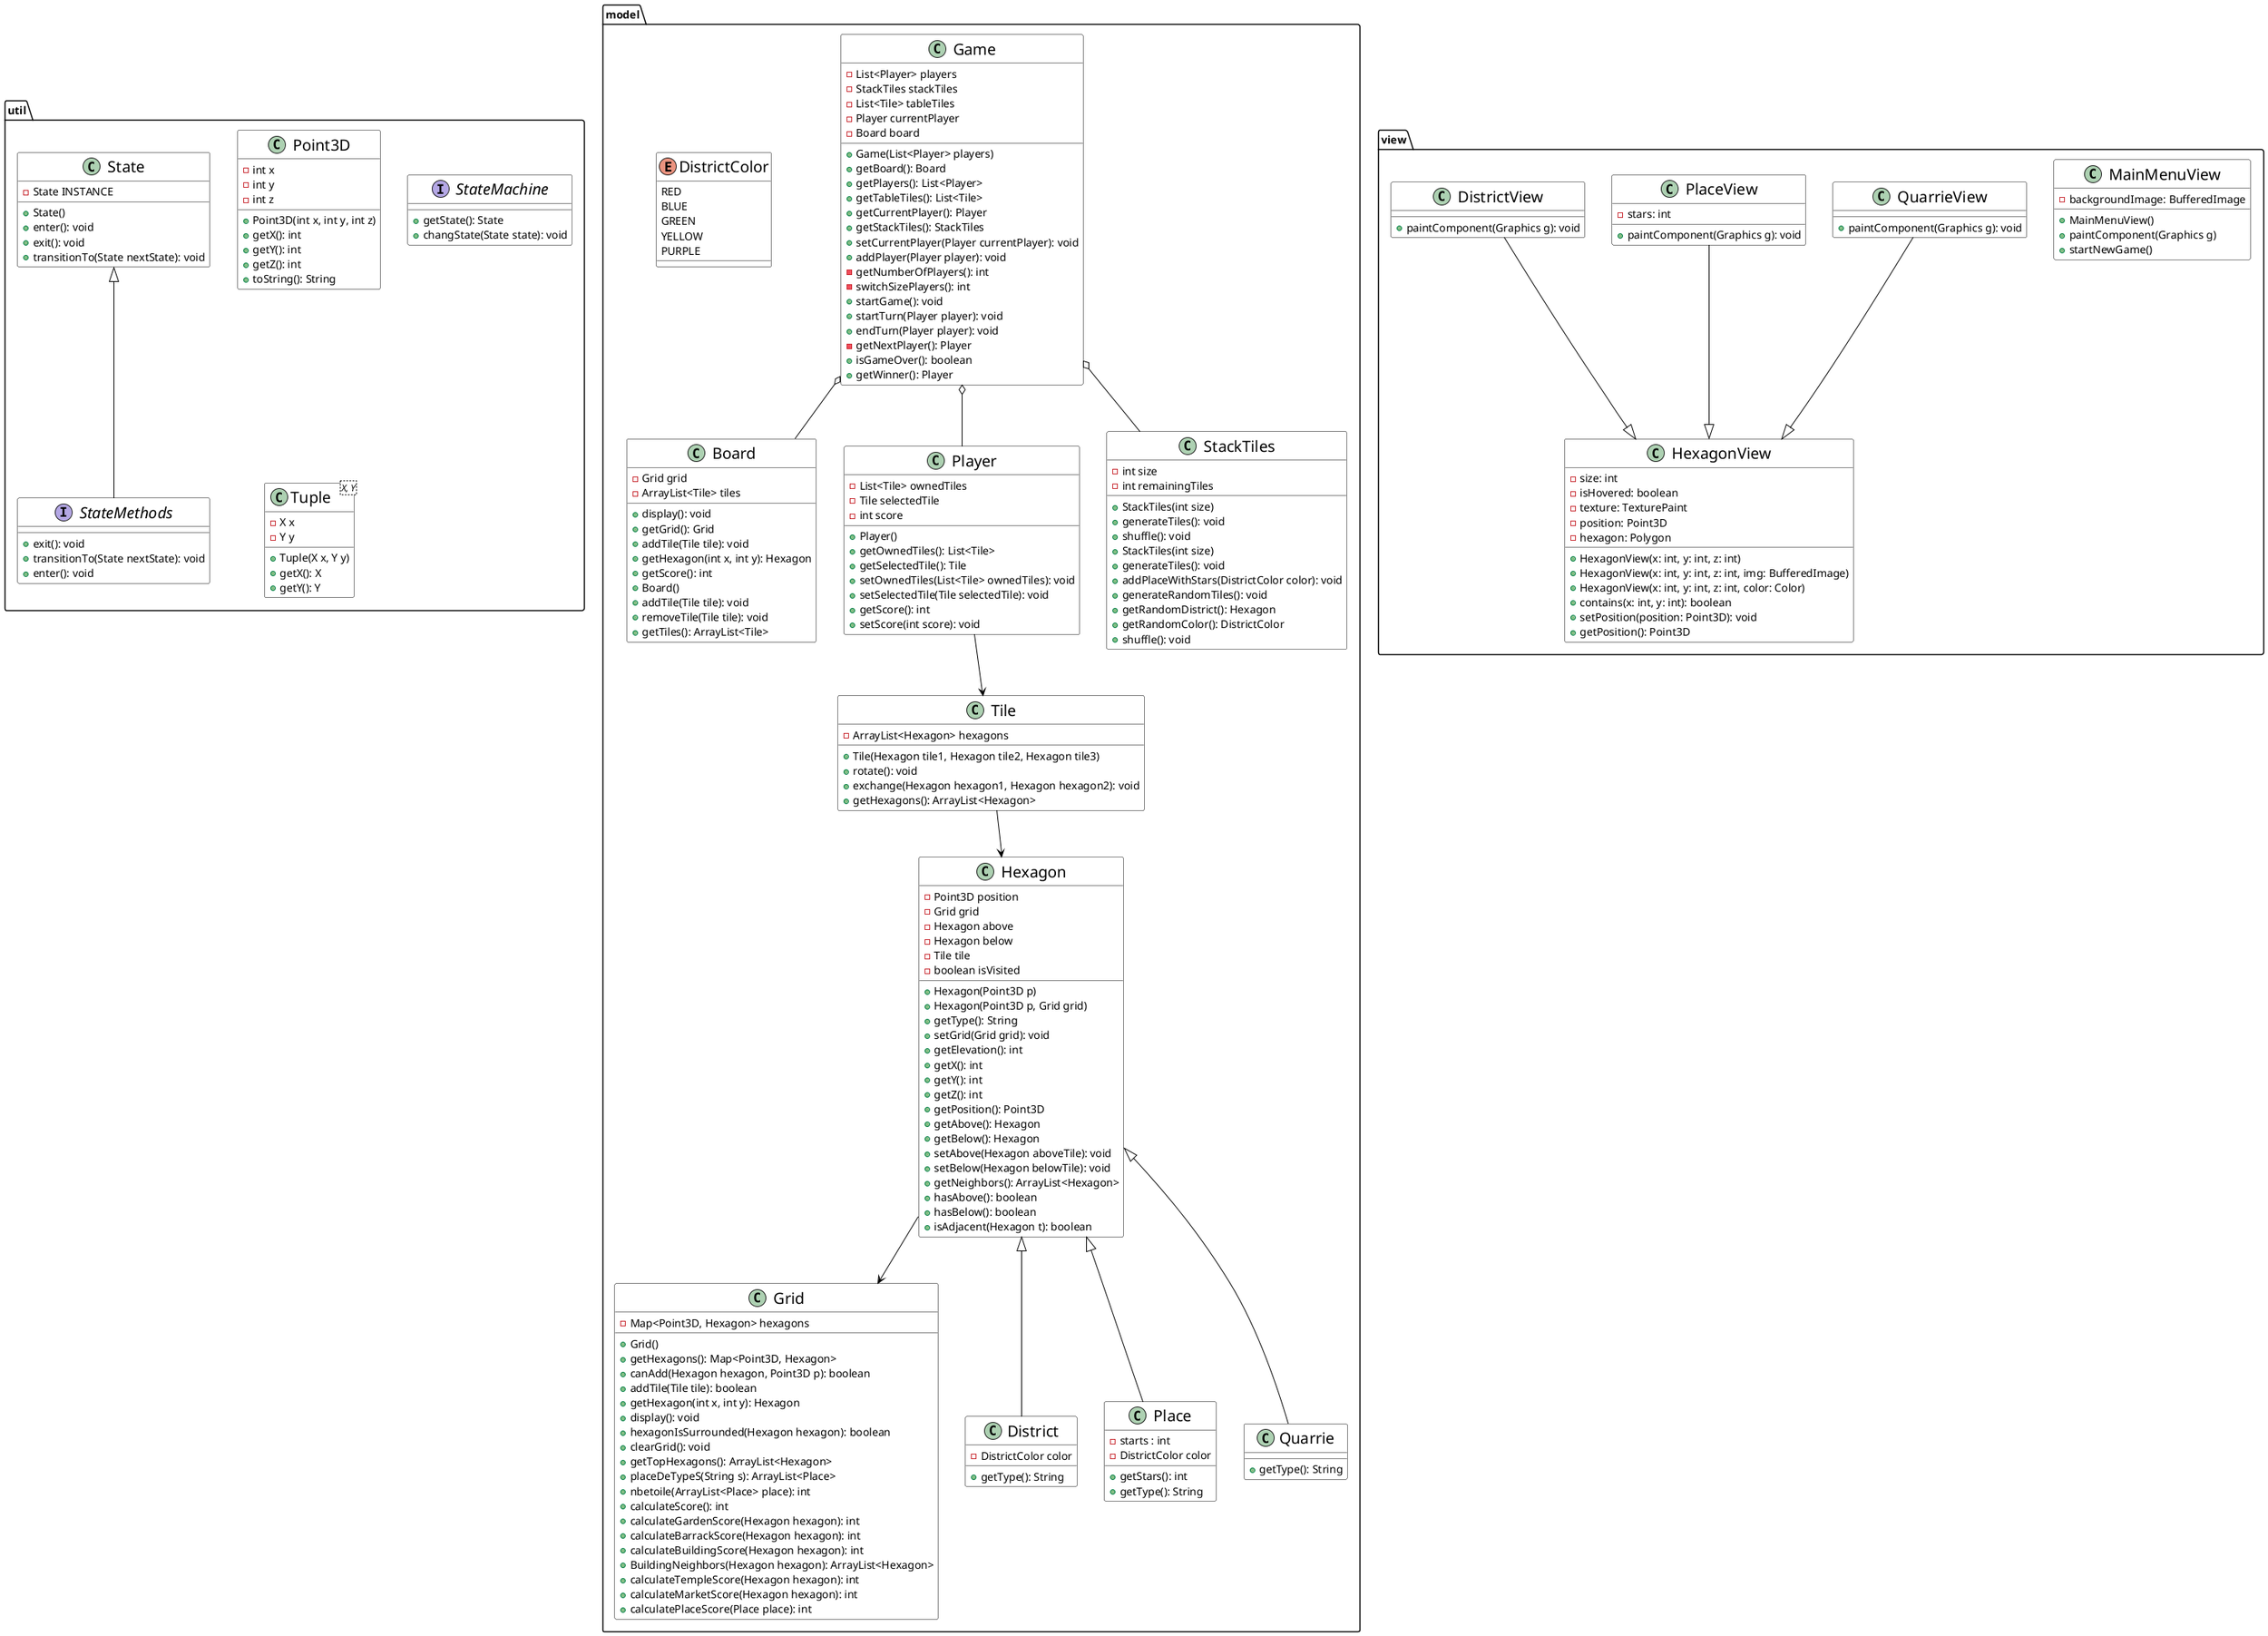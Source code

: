 @startuml

!define TILE_SIZE 28
!define BORDER_SIZE 1

skinparam class {
    BackgroundColor Bla
    BorderColor Black
    ArrowColor Black
    FontName Arial
    FontSize 20
}

skinparam stereotypeCBackgroundColor LightGray
skinparam stereotypeCBorderColor Black

package model {

    class Board {
        - Grid grid
        + display(): void
        + getGrid(): Grid
        + addTile(Tile tile): void
        + getHexagon(int x, int y): Hexagon
        + getScore(): int
    }

    class Game {
        - List<Player> players
        - StackTiles stackTiles
        - List<Tile> tableTiles
        - Player currentPlayer
        - Board board
        + Game(List<Player> players)
        + getBoard(): Board
        + getPlayers(): List<Player>
        + getTableTiles(): List<Tile>
        + getCurrentPlayer(): Player
        + getStackTiles(): StackTiles
        + setCurrentPlayer(Player currentPlayer): void
        + addPlayer(Player player): void
        - getNumberOfPlayers(): int
        - switchSizePlayers(): int
        + startGame(): void
        + startTurn(Player player): void
        + endTurn(Player player): void
        - getNextPlayer(): Player
        + isGameOver(): boolean
        + getWinner(): Player
    }

    class Player {
        - List<Tile> ownedTiles
        - Tile selectedTile
        - int score
        + Player()
        + getOwnedTiles(): List<Tile>
        + getSelectedTile(): Tile
        + setOwnedTiles(List<Tile> ownedTiles): void
        + setSelectedTile(Tile selectedTile): void
        + getScore(): int
        + setScore(int score): void
    }

    class Tile {
        - ArrayList<Hexagon> hexagons
        + Tile(Hexagon tile1, Hexagon tile2, Hexagon tile3)
        + rotate(): void
        + exchange(Hexagon hexagon1, Hexagon hexagon2): void
        + getHexagons(): ArrayList<Hexagon>
    }

    class Hexagon {
        - Point3D position
        - Grid grid
        - Hexagon above
        - Hexagon below
        - Tile tile
        - boolean isVisited
        + Hexagon(Point3D p)
        + Hexagon(Point3D p, Grid grid)
        + getType(): String
        + setGrid(Grid grid): void
        + getElevation(): int
        + getX(): int
        + getY(): int
        + getZ(): int
        + getPosition(): Point3D
        + getAbove(): Hexagon
        + getBelow(): Hexagon
        + setAbove(Hexagon aboveTile): void
        + setBelow(Hexagon belowTile): void
        + getNeighbors(): ArrayList<Hexagon>
        + hasAbove(): boolean
        + hasBelow(): boolean
        + isAdjacent(Hexagon t): boolean
    }

    class StackTiles {
        - int size
        + StackTiles(int size)
        + generateTiles(): void
        + shuffle(): void
    }

    class Board {
        + Board()
        - ArrayList<Tile> tiles
        + addTile(Tile tile): void
        + removeTile(Tile tile): void
        + getTiles(): ArrayList<Tile>
    }

    class Grid {
            - Map<Point3D, Hexagon> hexagons
            + Grid()
            + getHexagons(): Map<Point3D, Hexagon>
            + canAdd(Hexagon hexagon, Point3D p): boolean
            + addTile(Tile tile): boolean
            + getHexagon(int x, int y): Hexagon
            + display(): void
            + hexagonIsSurrounded(Hexagon hexagon): boolean
            + clearGrid(): void
            + getTopHexagons(): ArrayList<Hexagon>
            + placeDeTypeS(String s): ArrayList<Place>
            + nbetoile(ArrayList<Place> place): int
            + calculateScore(): int
            + calculateGardenScore(Hexagon hexagon): int
            + calculateBarrackScore(Hexagon hexagon): int
            + calculateBuildingScore(Hexagon hexagon): int
            + BuildingNeighbors(Hexagon hexagon): ArrayList<Hexagon>
            + calculateTempleScore(Hexagon hexagon): int
            + calculateMarketScore(Hexagon hexagon): int
            + calculatePlaceScore(Place place): int
    }

    enum DistrictColor {
        RED
        BLUE
        GREEN
        YELLOW
        PURPLE
    }

    class District {
        - DistrictColor color
        + getType(): String
    }

    class Place {
        - starts : int
        - DistrictColor color
        + getStars(): int
        + getType(): String
    }

    class Quarrie {
        + getType(): String
    }

    class StackTiles {
        - int remainingTiles
        + StackTiles(int size)
        + generateTiles(): void
        + addPlaceWithStars(DistrictColor color): void
        + generateRandomTiles(): void
        + getRandomDistrict(): Hexagon
        + getRandomColor(): DistrictColor
        + shuffle(): void
    }

    Hexagon <|-- District
    Hexagon <|-- Place
    Hexagon <|-- Quarrie

    Game o-- Player
    Game o-- Board
    Game o-- StackTiles

    Player --> Tile
    Tile --> Hexagon
    Hexagon --> Grid

}

package util {
    class Point3D {
        - int x
        - int y
        - int z
        + Point3D(int x, int y, int z)
        + getX(): int
        + getY(): int
        + getZ(): int
        + toString(): String
    }

    interface StateMethods{
        + exit(): void
        + transitionTo(State nextState): void
        + enter(): void
    }

    interface StateMachine {
        + getState(): State
        + changState(State state): void
    }

    class State {
        - State INSTANCE
        + State()
        + enter(): void
        + exit(): void
        + transitionTo(State nextState): void
    }

    class Tuple<X, Y> {
        - X x
        - Y y
        + Tuple(X x, Y y)
        + getX(): X
        + getY(): Y
    }

    State <|-- StateMethods

    }

package view{

        class MainMenuView {
            - backgroundImage: BufferedImage
            + MainMenuView()
            + paintComponent(Graphics g)
            + startNewGame()
        }

        class HexagonView {
            - size: int
            - isHovered: boolean
            - texture: TexturePaint
            - position: Point3D
            - hexagon: Polygon
            + HexagonView(x: int, y: int, z: int)
            + HexagonView(x: int, y: int, z: int, img: BufferedImage)
            + HexagonView(x: int, y: int, z: int, color: Color)
            + contains(x: int, y: int): boolean
            + setPosition(position: Point3D): void
            + getPosition(): Point3D
        }

        class QuarrieView {
            + paintComponent(Graphics g): void
        }

        class PlaceView {
            - stars: int
            + paintComponent(Graphics g): void
        }

        class DistrictView {
            + paintComponent(Graphics g): void
        }

        QuarrieView --|> HexagonView
        PlaceView --|> HexagonView
        DistrictView --|> HexagonView

    }

}

@enduml